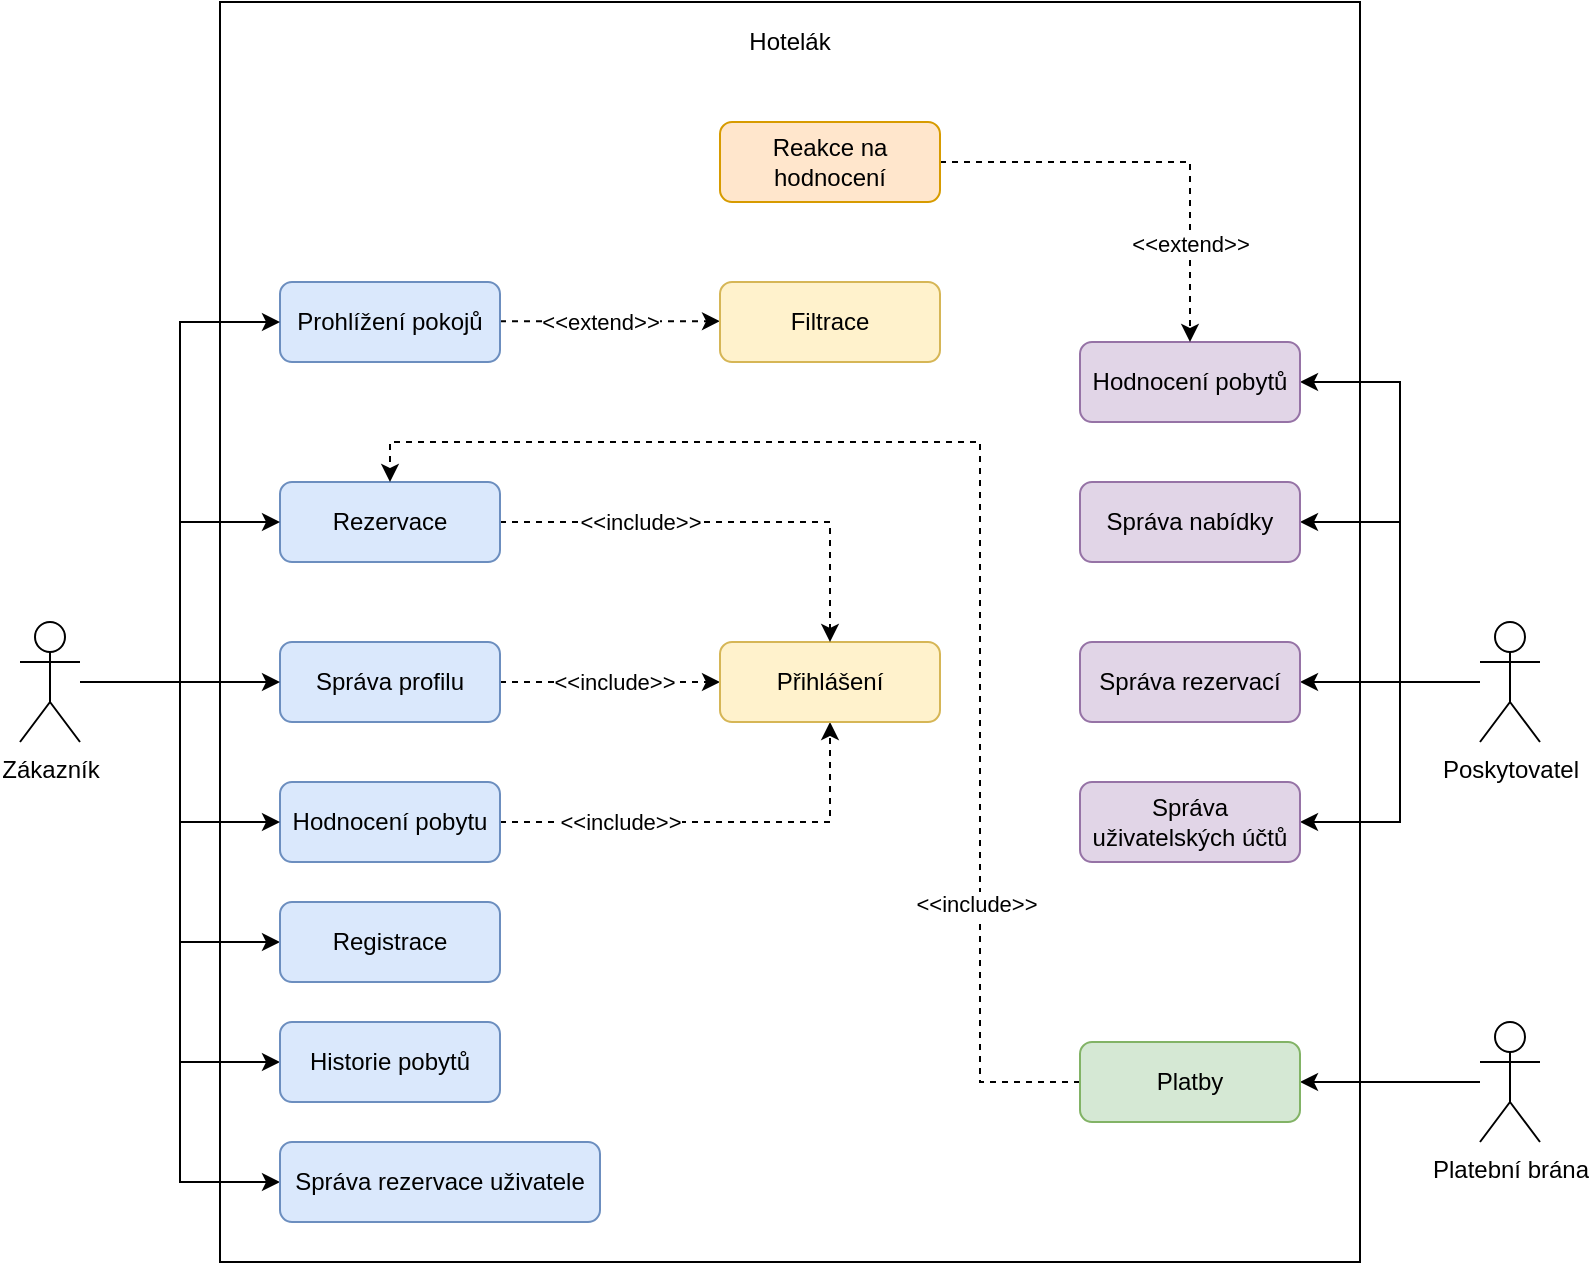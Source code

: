 <mxfile version="28.1.2">
  <diagram name="Stránka-1" id="wixR15uSysx3MrYuyVvD">
    <mxGraphModel grid="1" page="1" gridSize="10" guides="1" tooltips="1" connect="1" arrows="1" fold="1" pageScale="1" pageWidth="827" pageHeight="1169" math="0" shadow="0">
      <root>
        <mxCell id="0" />
        <mxCell id="1" parent="0" />
        <mxCell id="mPL2Kx1eOWZCQkywm1ft-3" value="" style="whiteSpace=wrap;html=1;" vertex="1" parent="1">
          <mxGeometry x="120" y="10" width="570" height="630" as="geometry" />
        </mxCell>
        <mxCell id="mPL2Kx1eOWZCQkywm1ft-61" style="edgeStyle=orthogonalEdgeStyle;rounded=0;orthogonalLoop=1;jettySize=auto;html=1;entryX=0;entryY=0.5;entryDx=0;entryDy=0;" edge="1" parent="1" source="mPL2Kx1eOWZCQkywm1ft-1" target="mPL2Kx1eOWZCQkywm1ft-60">
          <mxGeometry relative="1" as="geometry" />
        </mxCell>
        <mxCell id="mPL2Kx1eOWZCQkywm1ft-65" style="edgeStyle=orthogonalEdgeStyle;rounded=0;orthogonalLoop=1;jettySize=auto;html=1;entryX=0;entryY=0.5;entryDx=0;entryDy=0;" edge="1" parent="1" source="mPL2Kx1eOWZCQkywm1ft-1" target="mPL2Kx1eOWZCQkywm1ft-64">
          <mxGeometry relative="1" as="geometry" />
        </mxCell>
        <mxCell id="mPL2Kx1eOWZCQkywm1ft-72" style="edgeStyle=orthogonalEdgeStyle;rounded=0;orthogonalLoop=1;jettySize=auto;html=1;entryX=0;entryY=0.5;entryDx=0;entryDy=0;" edge="1" parent="1" source="mPL2Kx1eOWZCQkywm1ft-1" target="mPL2Kx1eOWZCQkywm1ft-67">
          <mxGeometry relative="1" as="geometry" />
        </mxCell>
        <mxCell id="mPL2Kx1eOWZCQkywm1ft-1" value="Zákazník" style="shape=umlActor;verticalLabelPosition=bottom;verticalAlign=top;html=1;outlineConnect=0;" vertex="1" parent="1">
          <mxGeometry x="20" y="320" width="30" height="60" as="geometry" />
        </mxCell>
        <mxCell id="mPL2Kx1eOWZCQkywm1ft-10" style="rounded=0;orthogonalLoop=1;jettySize=auto;html=1;entryX=0;entryY=0.5;entryDx=0;entryDy=0;exitX=1;exitY=0.5;exitDx=0;exitDy=0;edgeStyle=orthogonalEdgeStyle;dashed=1;" edge="1" parent="1">
          <mxGeometry relative="1" as="geometry">
            <mxPoint x="260" y="169.58" as="sourcePoint" />
            <mxPoint x="370" y="169.58" as="targetPoint" />
          </mxGeometry>
        </mxCell>
        <mxCell id="mPL2Kx1eOWZCQkywm1ft-11" value="&amp;lt;&amp;lt;extend&amp;gt;&amp;gt;" style="edgeLabel;html=1;align=center;verticalAlign=middle;resizable=0;points=[];" connectable="0" vertex="1" parent="mPL2Kx1eOWZCQkywm1ft-10">
          <mxGeometry x="-0.093" y="-3" relative="1" as="geometry">
            <mxPoint y="-3" as="offset" />
          </mxGeometry>
        </mxCell>
        <mxCell id="mPL2Kx1eOWZCQkywm1ft-5" value="Prohlížení pokojů" style="rounded=1;whiteSpace=wrap;html=1;fillColor=#dae8fc;strokeColor=#6c8ebf;" vertex="1" parent="1">
          <mxGeometry x="150" y="150" width="110" height="40" as="geometry" />
        </mxCell>
        <mxCell id="mPL2Kx1eOWZCQkywm1ft-40" style="edgeStyle=orthogonalEdgeStyle;rounded=0;orthogonalLoop=1;jettySize=auto;html=1;entryX=0;entryY=0.5;entryDx=0;entryDy=0;dashed=1;" edge="1" parent="1" source="mPL2Kx1eOWZCQkywm1ft-6" target="mPL2Kx1eOWZCQkywm1ft-21">
          <mxGeometry relative="1" as="geometry" />
        </mxCell>
        <mxCell id="mPL2Kx1eOWZCQkywm1ft-42" value="&amp;lt;&amp;lt;include&amp;gt;&amp;gt;" style="edgeLabel;html=1;align=center;verticalAlign=middle;resizable=0;points=[];" connectable="0" vertex="1" parent="mPL2Kx1eOWZCQkywm1ft-40">
          <mxGeometry x="0.033" relative="1" as="geometry">
            <mxPoint as="offset" />
          </mxGeometry>
        </mxCell>
        <mxCell id="mPL2Kx1eOWZCQkywm1ft-6" value="Správa profilu" style="rounded=1;whiteSpace=wrap;html=1;fillColor=#dae8fc;strokeColor=#6c8ebf;" vertex="1" parent="1">
          <mxGeometry x="150" y="330" width="110" height="40" as="geometry" />
        </mxCell>
        <mxCell id="mPL2Kx1eOWZCQkywm1ft-41" style="edgeStyle=orthogonalEdgeStyle;rounded=0;orthogonalLoop=1;jettySize=auto;html=1;entryX=0.5;entryY=1;entryDx=0;entryDy=0;dashed=1;" edge="1" parent="1" source="mPL2Kx1eOWZCQkywm1ft-7" target="mPL2Kx1eOWZCQkywm1ft-21">
          <mxGeometry relative="1" as="geometry" />
        </mxCell>
        <mxCell id="mPL2Kx1eOWZCQkywm1ft-7" value="Hodnocení pobytu" style="rounded=1;whiteSpace=wrap;html=1;fillColor=#dae8fc;strokeColor=#6c8ebf;" vertex="1" parent="1">
          <mxGeometry x="150" y="400" width="110" height="40" as="geometry" />
        </mxCell>
        <mxCell id="mPL2Kx1eOWZCQkywm1ft-8" value="Hotelák" style="text;strokeColor=none;align=center;fillColor=none;html=1;verticalAlign=middle;whiteSpace=wrap;rounded=0;" vertex="1" parent="1">
          <mxGeometry x="120" y="10" width="570" height="40" as="geometry" />
        </mxCell>
        <mxCell id="mPL2Kx1eOWZCQkywm1ft-9" value="Filtrace" style="rounded=1;whiteSpace=wrap;html=1;fillColor=#fff2cc;strokeColor=#d6b656;" vertex="1" parent="1">
          <mxGeometry x="370" y="150" width="110" height="40" as="geometry" />
        </mxCell>
        <mxCell id="mPL2Kx1eOWZCQkywm1ft-21" value="Přihlášení" style="rounded=1;whiteSpace=wrap;html=1;fillColor=#fff2cc;strokeColor=#d6b656;" vertex="1" parent="1">
          <mxGeometry x="370" y="330" width="110" height="40" as="geometry" />
        </mxCell>
        <mxCell id="mPL2Kx1eOWZCQkywm1ft-30" style="rounded=0;orthogonalLoop=1;jettySize=auto;html=1;entryX=0;entryY=0.5;entryDx=0;entryDy=0;edgeStyle=orthogonalEdgeStyle;elbow=vertical;" edge="1" parent="1" target="mPL2Kx1eOWZCQkywm1ft-5">
          <mxGeometry relative="1" as="geometry">
            <mxPoint x="70" y="350" as="sourcePoint" />
            <Array as="points">
              <mxPoint x="100" y="350" />
              <mxPoint x="100" y="170" />
            </Array>
          </mxGeometry>
        </mxCell>
        <mxCell id="mPL2Kx1eOWZCQkywm1ft-39" style="edgeStyle=orthogonalEdgeStyle;rounded=0;orthogonalLoop=1;jettySize=auto;html=1;entryX=0.5;entryY=0;entryDx=0;entryDy=0;dashed=1;" edge="1" parent="1" source="mPL2Kx1eOWZCQkywm1ft-31" target="mPL2Kx1eOWZCQkywm1ft-21">
          <mxGeometry relative="1" as="geometry" />
        </mxCell>
        <mxCell id="mPL2Kx1eOWZCQkywm1ft-31" value="Rezervace" style="rounded=1;whiteSpace=wrap;html=1;fillColor=#dae8fc;strokeColor=#6c8ebf;" vertex="1" parent="1">
          <mxGeometry x="150" y="250" width="110" height="40" as="geometry" />
        </mxCell>
        <mxCell id="mPL2Kx1eOWZCQkywm1ft-38" style="edgeStyle=orthogonalEdgeStyle;rounded=0;orthogonalLoop=1;jettySize=auto;html=1;entryX=0;entryY=0.5;entryDx=0;entryDy=0;" edge="1" parent="1" source="mPL2Kx1eOWZCQkywm1ft-1" target="mPL2Kx1eOWZCQkywm1ft-7">
          <mxGeometry relative="1" as="geometry" />
        </mxCell>
        <mxCell id="mPL2Kx1eOWZCQkywm1ft-37" style="edgeStyle=orthogonalEdgeStyle;rounded=0;orthogonalLoop=1;jettySize=auto;html=1;entryX=0;entryY=0.5;entryDx=0;entryDy=0;" edge="1" parent="1" source="mPL2Kx1eOWZCQkywm1ft-1" target="mPL2Kx1eOWZCQkywm1ft-6">
          <mxGeometry relative="1" as="geometry" />
        </mxCell>
        <mxCell id="mPL2Kx1eOWZCQkywm1ft-36" style="edgeStyle=orthogonalEdgeStyle;rounded=0;orthogonalLoop=1;jettySize=auto;html=1;entryX=0;entryY=0.5;entryDx=0;entryDy=0;" edge="1" parent="1" source="mPL2Kx1eOWZCQkywm1ft-1" target="mPL2Kx1eOWZCQkywm1ft-31">
          <mxGeometry relative="1" as="geometry" />
        </mxCell>
        <mxCell id="mPL2Kx1eOWZCQkywm1ft-43" value="&amp;lt;&amp;lt;include&amp;gt;&amp;gt;" style="edgeLabel;html=1;align=center;verticalAlign=middle;resizable=0;points=[];" connectable="0" vertex="1" parent="1">
          <mxGeometry x="330" y="270" as="geometry" />
        </mxCell>
        <mxCell id="mPL2Kx1eOWZCQkywm1ft-44" value="&amp;lt;&amp;lt;include&amp;gt;&amp;gt;" style="edgeLabel;html=1;align=center;verticalAlign=middle;resizable=0;points=[];" connectable="0" vertex="1" parent="1">
          <mxGeometry x="320" y="420" as="geometry" />
        </mxCell>
        <mxCell id="mPL2Kx1eOWZCQkywm1ft-60" value="Registrace" style="rounded=1;whiteSpace=wrap;html=1;fillColor=#dae8fc;strokeColor=#6c8ebf;" vertex="1" parent="1">
          <mxGeometry x="150" y="460" width="110" height="40" as="geometry" />
        </mxCell>
        <mxCell id="mPL2Kx1eOWZCQkywm1ft-64" value="Historie pobytů" style="rounded=1;whiteSpace=wrap;html=1;fillColor=#dae8fc;strokeColor=#6c8ebf;" vertex="1" parent="1">
          <mxGeometry x="150" y="520" width="110" height="40" as="geometry" />
        </mxCell>
        <mxCell id="mPL2Kx1eOWZCQkywm1ft-67" value="Správa rezervace uživatele" style="rounded=1;whiteSpace=wrap;html=1;fillColor=#dae8fc;strokeColor=#6c8ebf;" vertex="1" parent="1">
          <mxGeometry x="150" y="580" width="160" height="40" as="geometry" />
        </mxCell>
        <mxCell id="mPL2Kx1eOWZCQkywm1ft-78" style="edgeStyle=orthogonalEdgeStyle;rounded=0;orthogonalLoop=1;jettySize=auto;html=1;entryX=1;entryY=0.5;entryDx=0;entryDy=0;" edge="1" parent="1" source="mPL2Kx1eOWZCQkywm1ft-73" target="mPL2Kx1eOWZCQkywm1ft-75">
          <mxGeometry relative="1" as="geometry" />
        </mxCell>
        <mxCell id="mPL2Kx1eOWZCQkywm1ft-79" style="edgeStyle=orthogonalEdgeStyle;rounded=0;orthogonalLoop=1;jettySize=auto;html=1;entryX=1;entryY=0.5;entryDx=0;entryDy=0;" edge="1" parent="1" source="mPL2Kx1eOWZCQkywm1ft-73" target="mPL2Kx1eOWZCQkywm1ft-74">
          <mxGeometry relative="1" as="geometry">
            <Array as="points">
              <mxPoint x="710" y="350" />
              <mxPoint x="710" y="270" />
            </Array>
          </mxGeometry>
        </mxCell>
        <mxCell id="mPL2Kx1eOWZCQkywm1ft-80" style="edgeStyle=orthogonalEdgeStyle;rounded=0;orthogonalLoop=1;jettySize=auto;html=1;entryX=1;entryY=0.5;entryDx=0;entryDy=0;" edge="1" parent="1" source="mPL2Kx1eOWZCQkywm1ft-73" target="mPL2Kx1eOWZCQkywm1ft-76">
          <mxGeometry relative="1" as="geometry">
            <Array as="points">
              <mxPoint x="710" y="350" />
              <mxPoint x="710" y="420" />
            </Array>
          </mxGeometry>
        </mxCell>
        <mxCell id="mPL2Kx1eOWZCQkywm1ft-91" style="edgeStyle=orthogonalEdgeStyle;rounded=0;orthogonalLoop=1;jettySize=auto;html=1;entryX=1;entryY=0.5;entryDx=0;entryDy=0;" edge="1" parent="1" source="mPL2Kx1eOWZCQkywm1ft-73" target="mPL2Kx1eOWZCQkywm1ft-89">
          <mxGeometry relative="1" as="geometry">
            <Array as="points">
              <mxPoint x="710" y="350" />
              <mxPoint x="710" y="200" />
            </Array>
          </mxGeometry>
        </mxCell>
        <mxCell id="mPL2Kx1eOWZCQkywm1ft-73" value="Poskytovatel" style="shape=umlActor;verticalLabelPosition=bottom;verticalAlign=top;html=1;outlineConnect=0;" vertex="1" parent="1">
          <mxGeometry x="750" y="320" width="30" height="60" as="geometry" />
        </mxCell>
        <mxCell id="mPL2Kx1eOWZCQkywm1ft-74" value="Správa nabídky" style="rounded=1;whiteSpace=wrap;html=1;fillColor=#e1d5e7;strokeColor=#9673a6;" vertex="1" parent="1">
          <mxGeometry x="550" y="250" width="110" height="40" as="geometry" />
        </mxCell>
        <mxCell id="mPL2Kx1eOWZCQkywm1ft-75" value="Správa rezervací" style="rounded=1;whiteSpace=wrap;html=1;fillColor=#e1d5e7;strokeColor=#9673a6;" vertex="1" parent="1">
          <mxGeometry x="550" y="330" width="110" height="40" as="geometry" />
        </mxCell>
        <mxCell id="mPL2Kx1eOWZCQkywm1ft-76" value="Správa uživatelských účtů" style="rounded=1;whiteSpace=wrap;html=1;fillColor=#e1d5e7;strokeColor=#9673a6;" vertex="1" parent="1">
          <mxGeometry x="550" y="400" width="110" height="40" as="geometry" />
        </mxCell>
        <mxCell id="mPL2Kx1eOWZCQkywm1ft-87" style="edgeStyle=orthogonalEdgeStyle;rounded=0;orthogonalLoop=1;jettySize=auto;html=1;entryX=1;entryY=0.5;entryDx=0;entryDy=0;" edge="1" parent="1" source="mPL2Kx1eOWZCQkywm1ft-84" target="mPL2Kx1eOWZCQkywm1ft-85">
          <mxGeometry relative="1" as="geometry" />
        </mxCell>
        <mxCell id="mPL2Kx1eOWZCQkywm1ft-84" value="Platební brána" style="shape=umlActor;verticalLabelPosition=bottom;verticalAlign=top;html=1;outlineConnect=0;" vertex="1" parent="1">
          <mxGeometry x="750" y="520" width="30" height="60" as="geometry" />
        </mxCell>
        <mxCell id="mPL2Kx1eOWZCQkywm1ft-86" style="edgeStyle=orthogonalEdgeStyle;rounded=0;orthogonalLoop=1;jettySize=auto;html=1;entryX=0.5;entryY=0;entryDx=0;entryDy=0;dashed=1;" edge="1" parent="1" source="mPL2Kx1eOWZCQkywm1ft-85" target="mPL2Kx1eOWZCQkywm1ft-31">
          <mxGeometry relative="1" as="geometry">
            <Array as="points">
              <mxPoint x="500" y="550" />
              <mxPoint x="500" y="230" />
              <mxPoint x="205" y="230" />
            </Array>
          </mxGeometry>
        </mxCell>
        <mxCell id="mPL2Kx1eOWZCQkywm1ft-88" value="&amp;lt;&amp;lt;include&amp;gt;&amp;gt;" style="edgeLabel;html=1;align=center;verticalAlign=middle;resizable=0;points=[];" connectable="0" vertex="1" parent="mPL2Kx1eOWZCQkywm1ft-86">
          <mxGeometry x="-0.543" y="2" relative="1" as="geometry">
            <mxPoint y="17" as="offset" />
          </mxGeometry>
        </mxCell>
        <mxCell id="mPL2Kx1eOWZCQkywm1ft-85" value="Platby" style="rounded=1;whiteSpace=wrap;html=1;fillColor=#d5e8d4;strokeColor=#82b366;" vertex="1" parent="1">
          <mxGeometry x="550" y="530" width="110" height="40" as="geometry" />
        </mxCell>
        <mxCell id="mPL2Kx1eOWZCQkywm1ft-89" value="Hodnocení pobytů" style="rounded=1;whiteSpace=wrap;html=1;fillColor=#e1d5e7;strokeColor=#9673a6;" vertex="1" parent="1">
          <mxGeometry x="550" y="180" width="110" height="40" as="geometry" />
        </mxCell>
        <mxCell id="mPL2Kx1eOWZCQkywm1ft-95" style="edgeStyle=orthogonalEdgeStyle;rounded=0;orthogonalLoop=1;jettySize=auto;html=1;entryX=0.5;entryY=0;entryDx=0;entryDy=0;dashed=1;" edge="1" parent="1" source="mPL2Kx1eOWZCQkywm1ft-92" target="mPL2Kx1eOWZCQkywm1ft-89">
          <mxGeometry relative="1" as="geometry" />
        </mxCell>
        <mxCell id="mPL2Kx1eOWZCQkywm1ft-96" value="&amp;lt;&amp;lt;extend&amp;gt;&amp;gt;" style="edgeLabel;html=1;align=center;verticalAlign=middle;resizable=0;points=[];" connectable="0" vertex="1" parent="mPL2Kx1eOWZCQkywm1ft-95">
          <mxGeometry x="0.249" y="-3" relative="1" as="geometry">
            <mxPoint x="3" y="31" as="offset" />
          </mxGeometry>
        </mxCell>
        <mxCell id="mPL2Kx1eOWZCQkywm1ft-92" value="Reakce na hodnocení" style="rounded=1;whiteSpace=wrap;html=1;fillColor=#ffe6cc;strokeColor=#d79b00;" vertex="1" parent="1">
          <mxGeometry x="370" y="70" width="110" height="40" as="geometry" />
        </mxCell>
      </root>
    </mxGraphModel>
  </diagram>
</mxfile>
